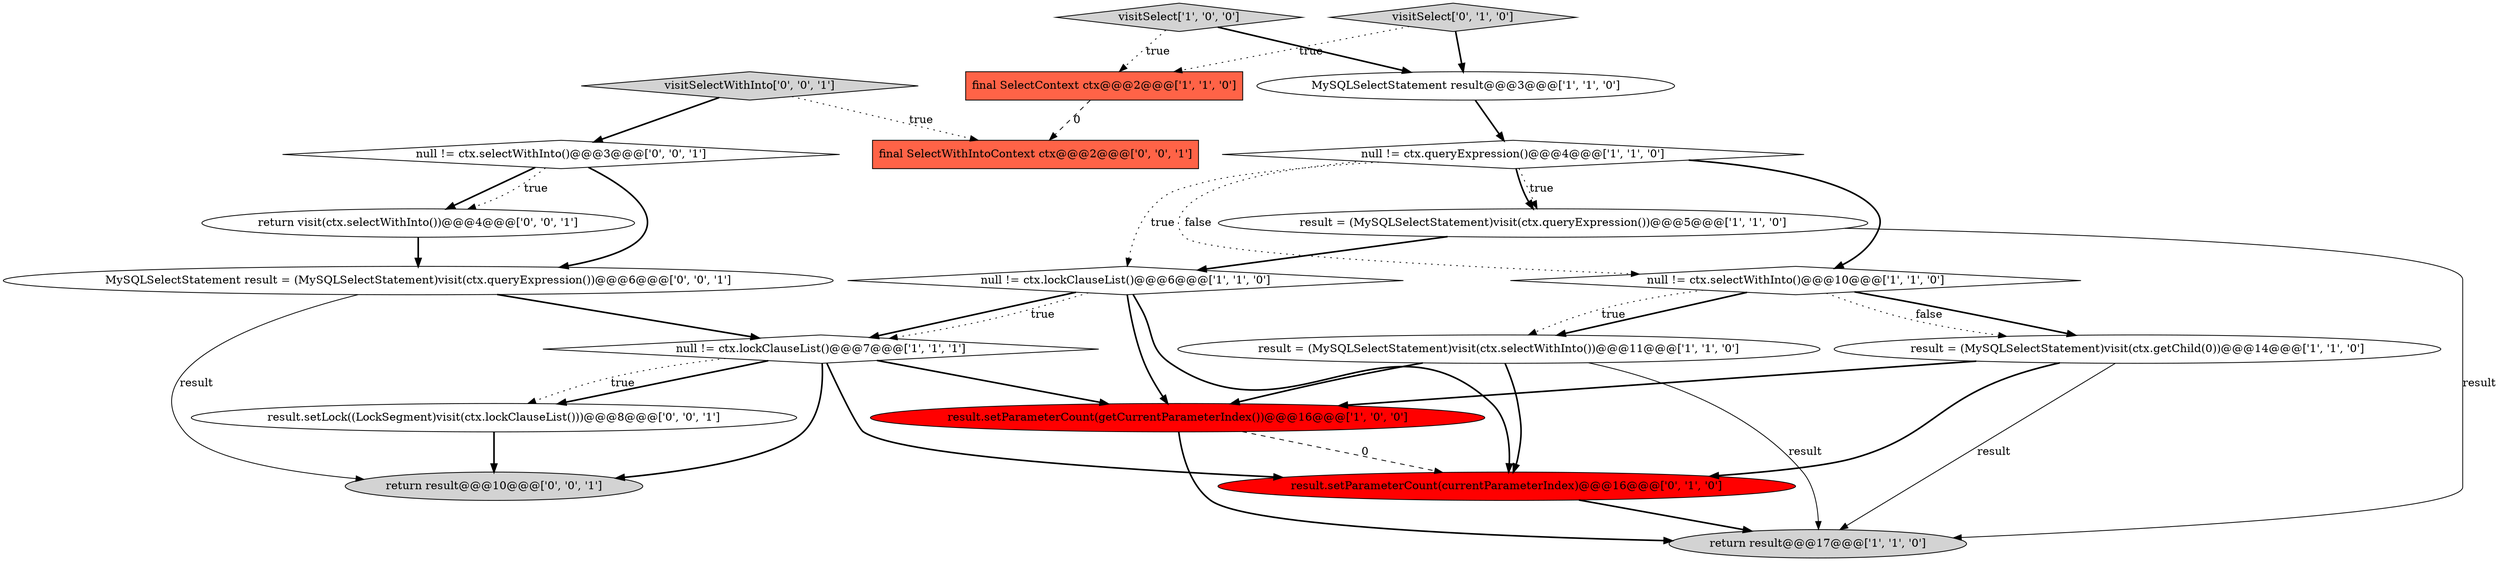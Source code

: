 digraph {
20 [style = filled, label = "return visit(ctx.selectWithInto())@@@4@@@['0', '0', '1']", fillcolor = white, shape = ellipse image = "AAA0AAABBB3BBB"];
18 [style = filled, label = "MySQLSelectStatement result = (MySQLSelectStatement)visit(ctx.queryExpression())@@@6@@@['0', '0', '1']", fillcolor = white, shape = ellipse image = "AAA0AAABBB3BBB"];
14 [style = filled, label = "return result@@@10@@@['0', '0', '1']", fillcolor = lightgray, shape = ellipse image = "AAA0AAABBB3BBB"];
4 [style = filled, label = "visitSelect['1', '0', '0']", fillcolor = lightgray, shape = diamond image = "AAA0AAABBB1BBB"];
11 [style = filled, label = "result.setParameterCount(getCurrentParameterIndex())@@@16@@@['1', '0', '0']", fillcolor = red, shape = ellipse image = "AAA1AAABBB1BBB"];
15 [style = filled, label = "result.setLock((LockSegment)visit(ctx.lockClauseList()))@@@8@@@['0', '0', '1']", fillcolor = white, shape = ellipse image = "AAA0AAABBB3BBB"];
9 [style = filled, label = "null != ctx.selectWithInto()@@@10@@@['1', '1', '0']", fillcolor = white, shape = diamond image = "AAA0AAABBB1BBB"];
8 [style = filled, label = "null != ctx.lockClauseList()@@@6@@@['1', '1', '0']", fillcolor = white, shape = diamond image = "AAA0AAABBB1BBB"];
3 [style = filled, label = "result = (MySQLSelectStatement)visit(ctx.selectWithInto())@@@11@@@['1', '1', '0']", fillcolor = white, shape = ellipse image = "AAA0AAABBB1BBB"];
6 [style = filled, label = "return result@@@17@@@['1', '1', '0']", fillcolor = lightgray, shape = ellipse image = "AAA0AAABBB1BBB"];
16 [style = filled, label = "visitSelectWithInto['0', '0', '1']", fillcolor = lightgray, shape = diamond image = "AAA0AAABBB3BBB"];
2 [style = filled, label = "result = (MySQLSelectStatement)visit(ctx.queryExpression())@@@5@@@['1', '1', '0']", fillcolor = white, shape = ellipse image = "AAA0AAABBB1BBB"];
7 [style = filled, label = "MySQLSelectStatement result@@@3@@@['1', '1', '0']", fillcolor = white, shape = ellipse image = "AAA0AAABBB1BBB"];
19 [style = filled, label = "final SelectWithIntoContext ctx@@@2@@@['0', '0', '1']", fillcolor = tomato, shape = box image = "AAA0AAABBB3BBB"];
0 [style = filled, label = "null != ctx.queryExpression()@@@4@@@['1', '1', '0']", fillcolor = white, shape = diamond image = "AAA0AAABBB1BBB"];
13 [style = filled, label = "result.setParameterCount(currentParameterIndex)@@@16@@@['0', '1', '0']", fillcolor = red, shape = ellipse image = "AAA1AAABBB2BBB"];
17 [style = filled, label = "null != ctx.selectWithInto()@@@3@@@['0', '0', '1']", fillcolor = white, shape = diamond image = "AAA0AAABBB3BBB"];
5 [style = filled, label = "null != ctx.lockClauseList()@@@7@@@['1', '1', '1']", fillcolor = white, shape = diamond image = "AAA0AAABBB1BBB"];
10 [style = filled, label = "result = (MySQLSelectStatement)visit(ctx.getChild(0))@@@14@@@['1', '1', '0']", fillcolor = white, shape = ellipse image = "AAA0AAABBB1BBB"];
1 [style = filled, label = "final SelectContext ctx@@@2@@@['1', '1', '0']", fillcolor = tomato, shape = box image = "AAA0AAABBB1BBB"];
12 [style = filled, label = "visitSelect['0', '1', '0']", fillcolor = lightgray, shape = diamond image = "AAA0AAABBB2BBB"];
17->20 [style = dotted, label="true"];
16->19 [style = dotted, label="true"];
2->6 [style = solid, label="result"];
10->6 [style = solid, label="result"];
0->9 [style = bold, label=""];
15->14 [style = bold, label=""];
4->1 [style = dotted, label="true"];
11->6 [style = bold, label=""];
0->2 [style = bold, label=""];
1->19 [style = dashed, label="0"];
3->11 [style = bold, label=""];
12->1 [style = dotted, label="true"];
5->15 [style = bold, label=""];
18->14 [style = solid, label="result"];
7->0 [style = bold, label=""];
16->17 [style = bold, label=""];
9->10 [style = bold, label=""];
5->14 [style = bold, label=""];
5->15 [style = dotted, label="true"];
12->7 [style = bold, label=""];
4->7 [style = bold, label=""];
0->8 [style = dotted, label="true"];
20->18 [style = bold, label=""];
0->9 [style = dotted, label="false"];
11->13 [style = dashed, label="0"];
8->5 [style = bold, label=""];
10->13 [style = bold, label=""];
3->6 [style = solid, label="result"];
8->5 [style = dotted, label="true"];
18->5 [style = bold, label=""];
5->13 [style = bold, label=""];
3->13 [style = bold, label=""];
9->3 [style = bold, label=""];
5->11 [style = bold, label=""];
0->2 [style = dotted, label="true"];
13->6 [style = bold, label=""];
8->11 [style = bold, label=""];
9->10 [style = dotted, label="false"];
9->3 [style = dotted, label="true"];
17->18 [style = bold, label=""];
8->13 [style = bold, label=""];
2->8 [style = bold, label=""];
17->20 [style = bold, label=""];
10->11 [style = bold, label=""];
}
